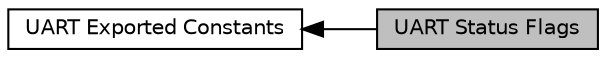 digraph "UART Status Flags"
{
  edge [fontname="Helvetica",fontsize="10",labelfontname="Helvetica",labelfontsize="10"];
  node [fontname="Helvetica",fontsize="10",shape=record];
  rankdir=LR;
  Node0 [label="UART Status Flags",height=0.2,width=0.4,color="black", fillcolor="grey75", style="filled", fontcolor="black"];
  Node1 [label="UART Exported Constants",height=0.2,width=0.4,color="black", fillcolor="white", style="filled",URL="$group___u_a_r_t___exported___constants.html"];
  Node1->Node0 [shape=plaintext, dir="back", style="solid"];
}
